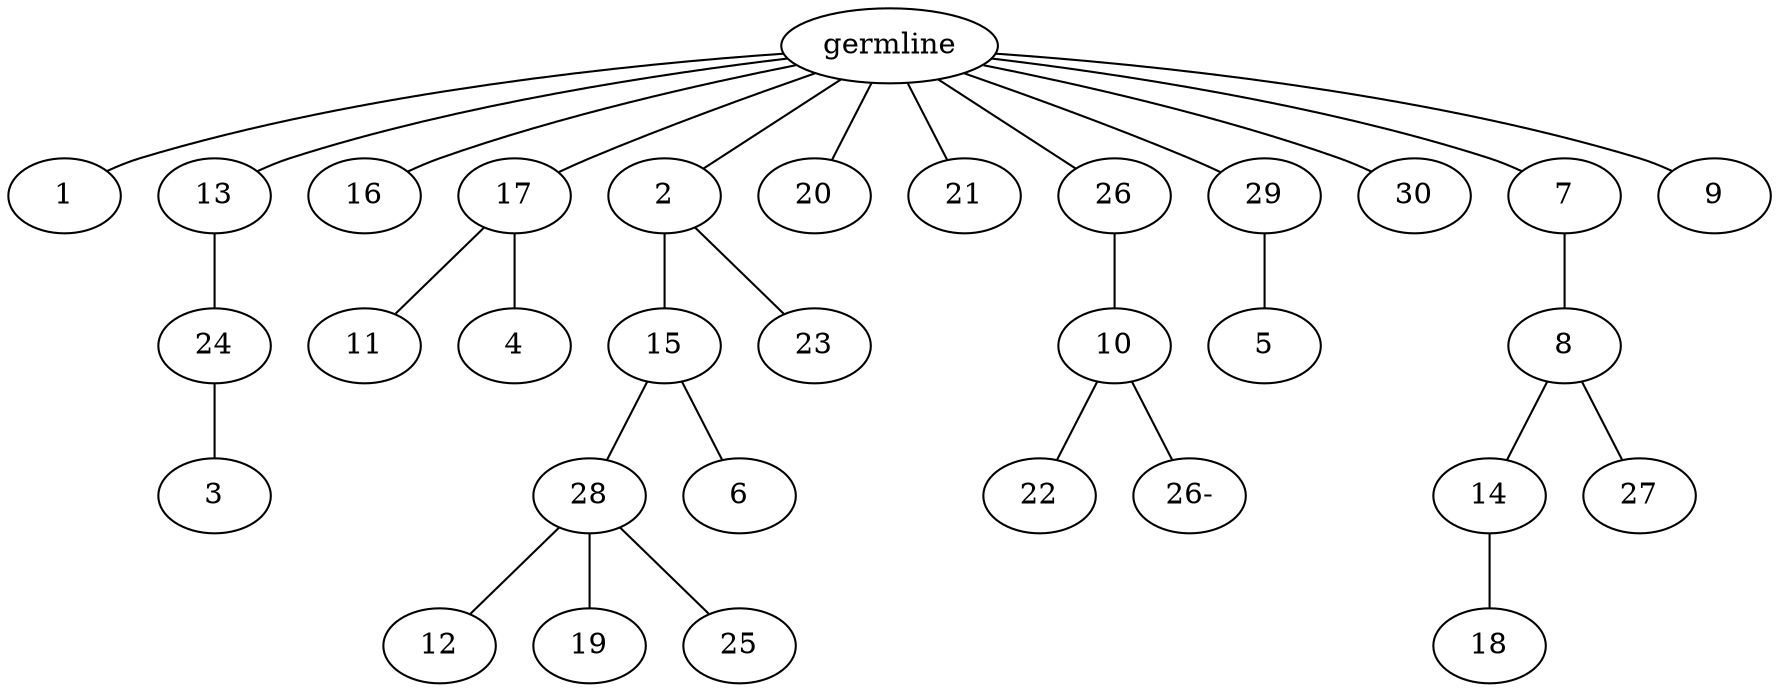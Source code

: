 graph tree {
    "140123909701584" [label="germline"];
    "140123909777248" [label="1"];
    "140123909777728" [label="13"];
    "140123909777008" [label="24"];
    "140123909776720" [label="3"];
    "140123909778016" [label="16"];
    "140123909777824" [label="17"];
    "140123909777488" [label="11"];
    "140123909776336" [label="4"];
    "140123909776912" [label="2"];
    "140123909732000" [label="15"];
    "140123909732048" [label="28"];
    "140123909730992" [label="12"];
    "140123909734352" [label="19"];
    "140123909733008" [label="25"];
    "140123909732912" [label="6"];
    "140123909732384" [label="23"];
    "140123909776480" [label="20"];
    "140123909777584" [label="21"];
    "140123909730752" [label="26"];
    "140123909734256" [label="10"];
    "140123909730608" [label="22"];
    "140123909603776" [label="26-"];
    "140123909730512" [label="29"];
    "140123909733440" [label="5"];
    "140123909731952" [label="30"];
    "140123909732672" [label="7"];
    "140123909732240" [label="8"];
    "140123909821968" [label="14"];
    "140123909820960" [label="18"];
    "140123909822016" [label="27"];
    "140123909730464" [label="9"];
    "140123909701584" -- "140123909777248";
    "140123909701584" -- "140123909777728";
    "140123909701584" -- "140123909778016";
    "140123909701584" -- "140123909777824";
    "140123909701584" -- "140123909776912";
    "140123909701584" -- "140123909776480";
    "140123909701584" -- "140123909777584";
    "140123909701584" -- "140123909730752";
    "140123909701584" -- "140123909730512";
    "140123909701584" -- "140123909731952";
    "140123909701584" -- "140123909732672";
    "140123909701584" -- "140123909730464";
    "140123909777728" -- "140123909777008";
    "140123909777008" -- "140123909776720";
    "140123909777824" -- "140123909777488";
    "140123909777824" -- "140123909776336";
    "140123909776912" -- "140123909732000";
    "140123909776912" -- "140123909732384";
    "140123909732000" -- "140123909732048";
    "140123909732000" -- "140123909732912";
    "140123909732048" -- "140123909730992";
    "140123909732048" -- "140123909734352";
    "140123909732048" -- "140123909733008";
    "140123909730752" -- "140123909734256";
    "140123909734256" -- "140123909730608";
    "140123909734256" -- "140123909603776";
    "140123909730512" -- "140123909733440";
    "140123909732672" -- "140123909732240";
    "140123909732240" -- "140123909821968";
    "140123909732240" -- "140123909822016";
    "140123909821968" -- "140123909820960";
}
